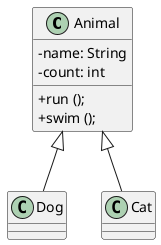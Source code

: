 @startuml
skinparam classAttributeIconSize 0

class Animal {
- name: String
- count: int
+run ();
+swim ();
}

class Dog {

}

class Cat {

}



Animal <|-- Dog
Animal <|-- Cat


@enduml